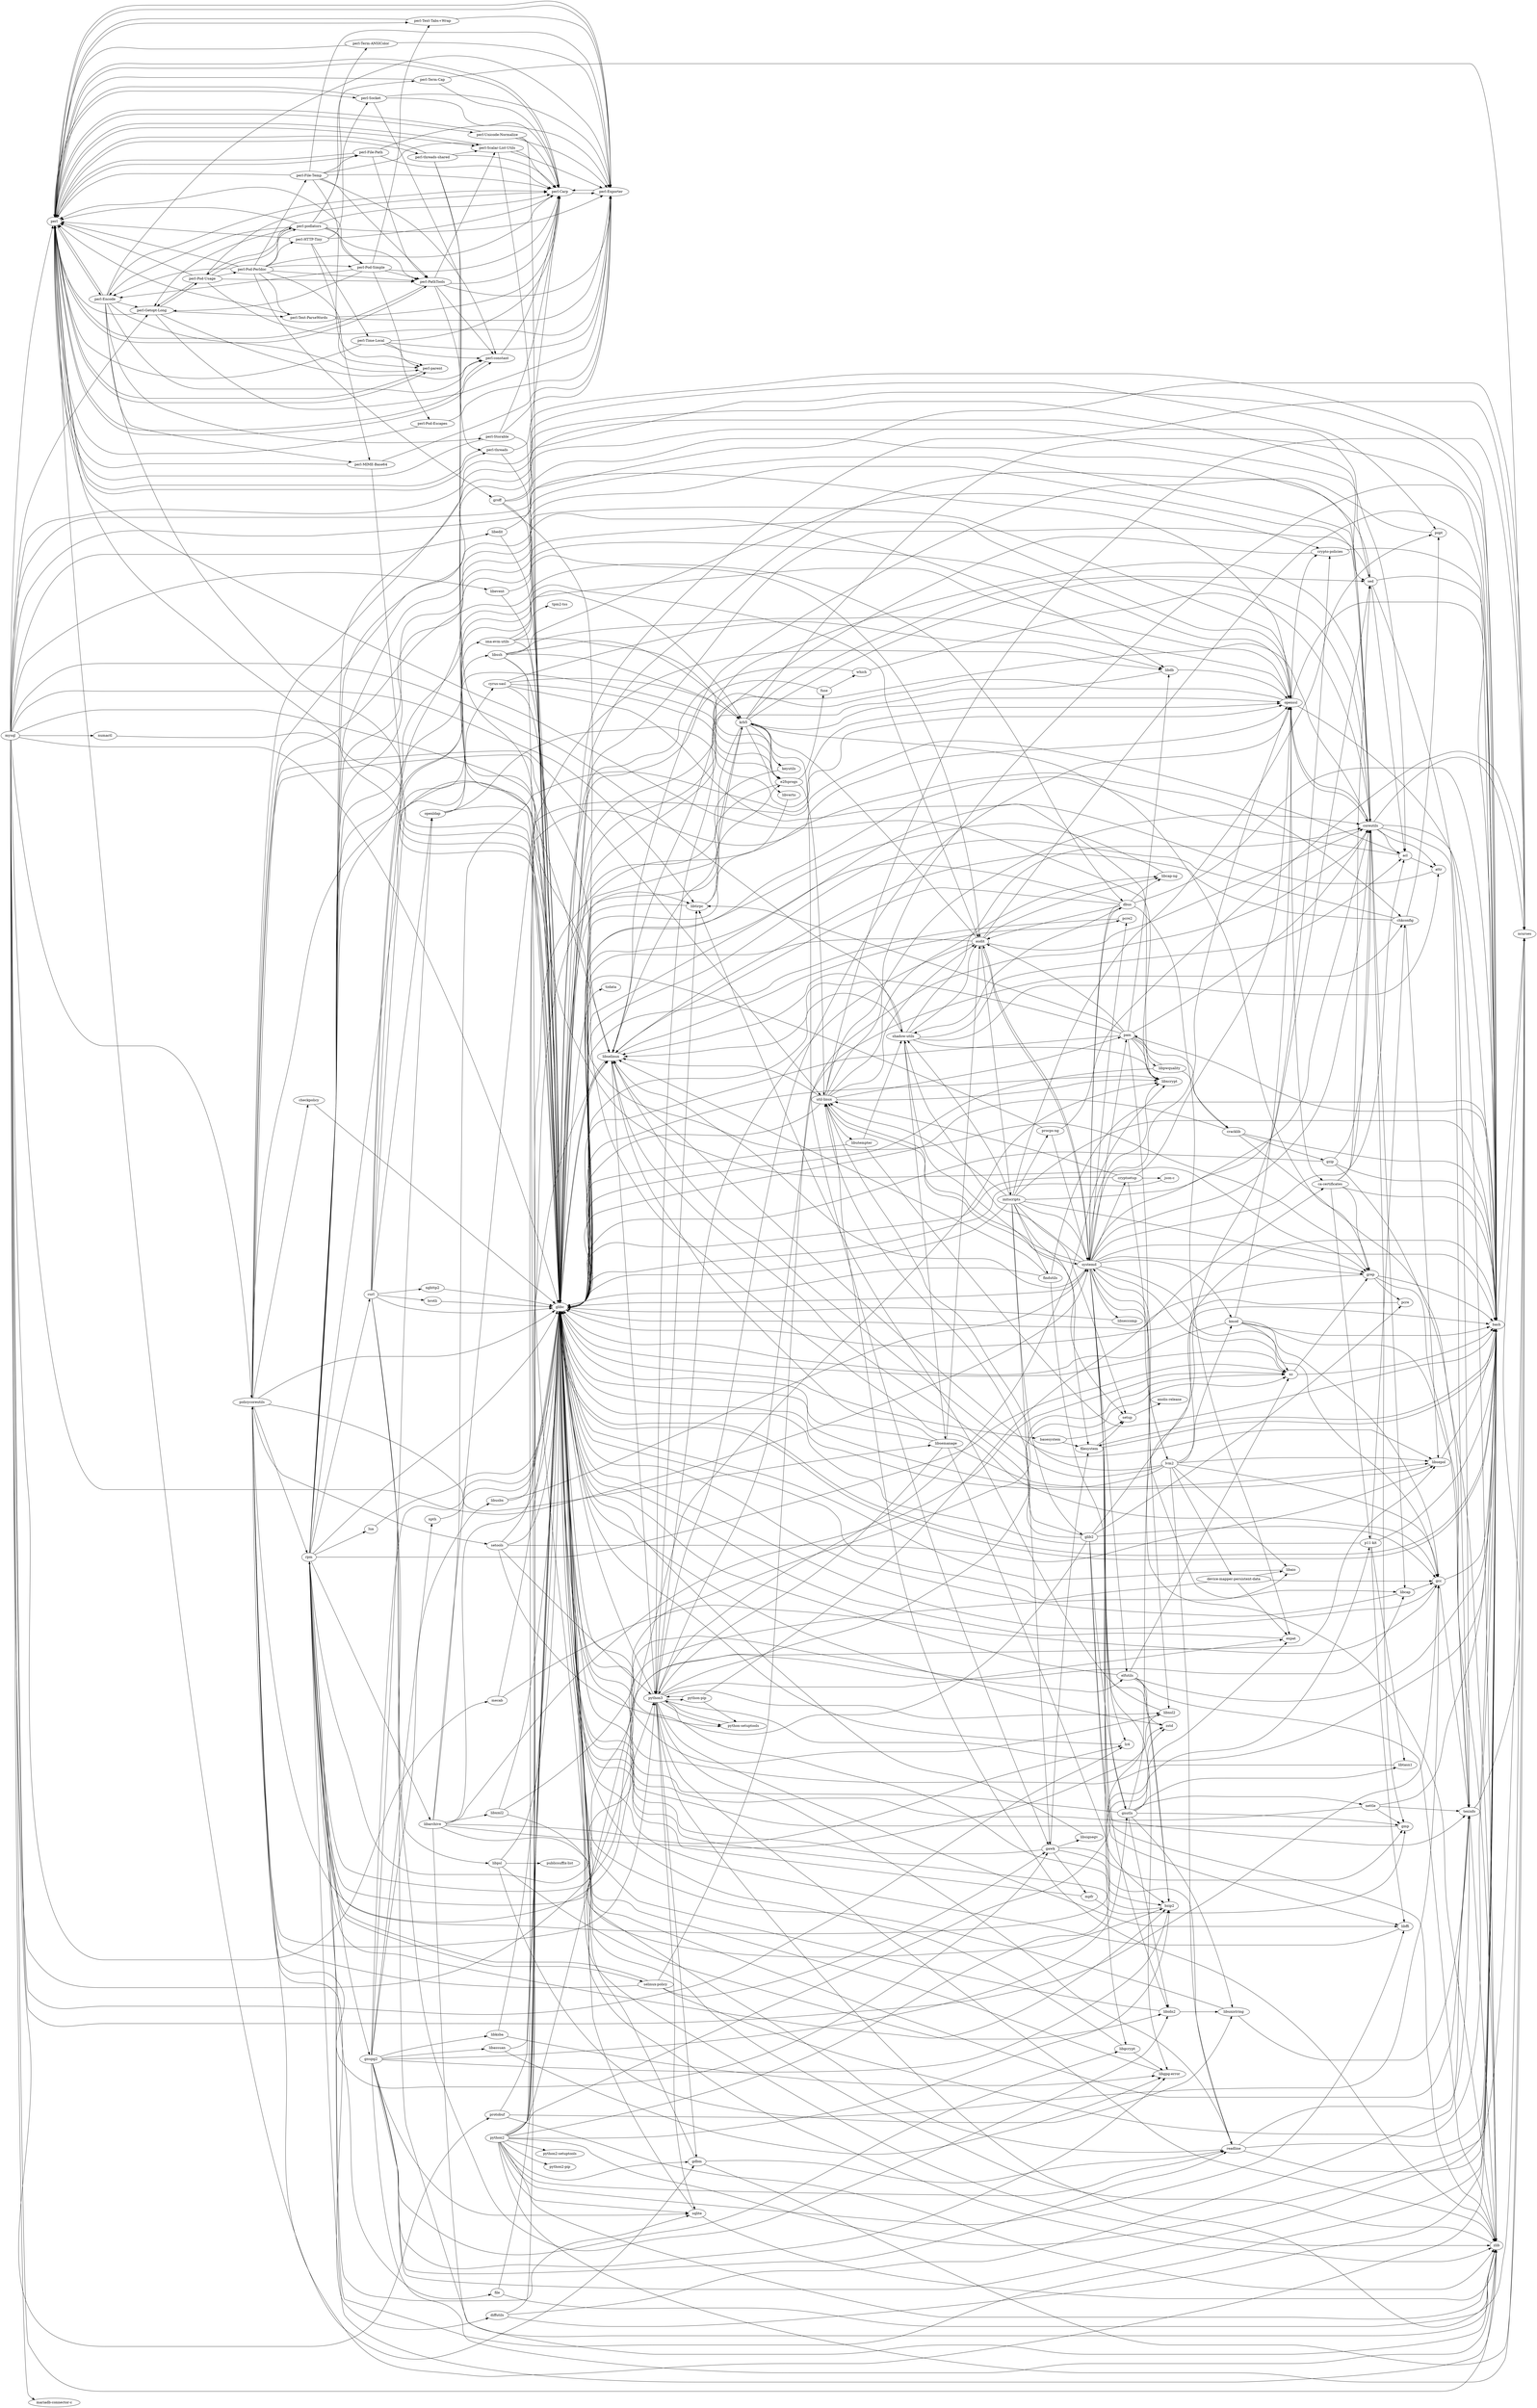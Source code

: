 digraph MyPicture {
	graph [rankdir=LR]
	perl
	perl -> "perl-Carp"
	perl -> "perl-Exporter"
	perl -> glibc
	perl -> "perl-PathTools"
	perl -> "perl-Socket"
	perl -> libxcrypt
	perl -> gdbm
	perl -> "perl-File-Path"
	perl -> "perl-Scalar-List-Utils"
	perl -> "perl-Text-Tabs+Wrap"
	perl -> "perl-Unicode-Normalize"
	perl -> "perl-constant"
	perl -> "perl-parent"
	perl -> "perl-threads"
	perl -> "perl-threads-shared"
	perl -> "perl-Encode"
	"perl-Carp"
	"perl-Carp" -> perl
	"perl-Carp" -> "perl-Exporter"
	"perl-Exporter"
	"perl-Exporter" -> perl
	"perl-Exporter" -> "perl-Carp"
	glibc
	glibc -> basesystem
	glibc -> bash
	glibc -> libselinux
	glibc -> tzdata
	"perl-PathTools"
	"perl-PathTools" -> perl
	"perl-PathTools" -> glibc
	"perl-PathTools" -> "perl-Carp"
	"perl-PathTools" -> "perl-Exporter"
	"perl-PathTools" -> "perl-Scalar-List-Utils"
	"perl-PathTools" -> "perl-constant"
	"perl-Socket"
	"perl-Socket" -> perl
	"perl-Socket" -> glibc
	"perl-Socket" -> "perl-Carp"
	"perl-Socket" -> "perl-Exporter"
	libxcrypt
	libxcrypt -> glibc
	gdbm
	gdbm -> ncurses
	gdbm -> readline
	gdbm -> glibc
	"perl-File-Path"
	"perl-File-Path" -> perl
	"perl-File-Path" -> "perl-Carp"
	"perl-File-Path" -> "perl-PathTools"
	"perl-File-Path" -> "perl-Exporter"
	"perl-Scalar-List-Utils"
	"perl-Scalar-List-Utils" -> perl
	"perl-Scalar-List-Utils" -> glibc
	"perl-Scalar-List-Utils" -> "perl-Carp"
	"perl-Scalar-List-Utils" -> "perl-Exporter"
	"perl-Text-Tabs+Wrap"
	"perl-Text-Tabs+Wrap" -> perl
	"perl-Text-Tabs+Wrap" -> "perl-Exporter"
	"perl-Unicode-Normalize"
	"perl-Unicode-Normalize" -> perl
	"perl-Unicode-Normalize" -> glibc
	"perl-Unicode-Normalize" -> "perl-Carp"
	"perl-Unicode-Normalize" -> "perl-Exporter"
	"perl-constant"
	"perl-constant" -> perl
	"perl-constant" -> "perl-Carp"
	"perl-parent"
	"perl-parent" -> perl
	"perl-threads"
	"perl-threads" -> perl
	"perl-threads" -> glibc
	"perl-threads" -> "perl-Carp"
	"perl-threads-shared"
	"perl-threads-shared" -> perl
	"perl-threads-shared" -> glibc
	"perl-threads-shared" -> "perl-Carp"
	"perl-threads-shared" -> "perl-Scalar-List-Utils"
	"perl-threads-shared" -> "perl-threads"
	"perl-Encode"
	"perl-Encode" -> perl
	"perl-Encode" -> glibc
	"perl-Encode" -> "perl-Carp"
	"perl-Encode" -> "perl-Exporter"
	"perl-Encode" -> "perl-Getopt-Long"
	"perl-Encode" -> "perl-MIME-Base64"
	"perl-Encode" -> "perl-Storable"
	"perl-Encode" -> "perl-constant"
	"perl-Encode" -> "perl-parent"
	"perl-Getopt-Long"
	"perl-Getopt-Long" -> perl
	"perl-Getopt-Long" -> "perl-Exporter"
	"perl-Getopt-Long" -> "perl-Pod-Usage"
	"perl-Getopt-Long" -> "perl-Text-ParseWords"
	"perl-Getopt-Long" -> "perl-constant"
	"perl-MIME-Base64"
	"perl-MIME-Base64" -> perl
	"perl-MIME-Base64" -> glibc
	"perl-MIME-Base64" -> "perl-Exporter"
	"perl-Storable"
	"perl-Storable" -> perl
	"perl-Storable" -> glibc
	"perl-Storable" -> "perl-Carp"
	"perl-Storable" -> "perl-Exporter"
	"perl-Pod-Usage"
	"perl-Pod-Usage" -> perl
	"perl-Pod-Usage" -> "perl-Carp"
	"perl-Pod-Usage" -> "perl-Exporter"
	"perl-Pod-Usage" -> "perl-PathTools"
	"perl-Pod-Usage" -> "perl-Getopt-Long"
	"perl-Pod-Usage" -> "perl-podlators"
	"perl-Pod-Usage" -> "perl-Pod-Perldoc"
	"perl-Text-ParseWords"
	"perl-Text-ParseWords" -> perl
	"perl-Text-ParseWords" -> "perl-Carp"
	"perl-Text-ParseWords" -> "perl-Exporter"
	"perl-podlators"
	"perl-podlators" -> perl
	"perl-podlators" -> "perl-Carp"
	"perl-podlators" -> "perl-Encode"
	"perl-podlators" -> "perl-Exporter"
	"perl-podlators" -> "perl-PathTools"
	"perl-podlators" -> "perl-Getopt-Long"
	"perl-podlators" -> "perl-Pod-Simple"
	"perl-podlators" -> "perl-Pod-Usage"
	"perl-podlators" -> "perl-Term-ANSIColor"
	"perl-podlators" -> "perl-Term-Cap"
	"perl-Pod-Perldoc"
	"perl-Pod-Perldoc" -> perl
	"perl-Pod-Perldoc" -> groff
	"perl-Pod-Perldoc" -> "perl-Carp"
	"perl-Pod-Perldoc" -> "perl-Encode"
	"perl-Pod-Perldoc" -> "perl-PathTools"
	"perl-Pod-Perldoc" -> "perl-File-Temp"
	"perl-Pod-Perldoc" -> "perl-HTTP-Tiny"
	"perl-Pod-Perldoc" -> "perl-podlators"
	"perl-Pod-Perldoc" -> "perl-Pod-Simple"
	"perl-Pod-Perldoc" -> "perl-Text-ParseWords"
	"perl-Pod-Perldoc" -> "perl-parent"
	groff
	groff -> bash
	groff -> sed
	groff -> gcc
	groff -> glibc
	"perl-File-Temp"
	"perl-File-Temp" -> perl
	"perl-File-Temp" -> "perl-Carp"
	"perl-File-Temp" -> "perl-PathTools"
	"perl-File-Temp" -> "perl-Exporter"
	"perl-File-Temp" -> "perl-File-Path"
	"perl-File-Temp" -> "perl-Scalar-List-Utils"
	"perl-File-Temp" -> "perl-constant"
	"perl-File-Temp" -> "perl-parent"
	"perl-HTTP-Tiny"
	"perl-HTTP-Tiny" -> perl
	"perl-HTTP-Tiny" -> "perl-Carp"
	"perl-HTTP-Tiny" -> "perl-MIME-Base64"
	"perl-HTTP-Tiny" -> "perl-Socket"
	"perl-HTTP-Tiny" -> "perl-Time-Local"
	"perl-Pod-Simple"
	"perl-Pod-Simple" -> perl
	"perl-Pod-Simple" -> "perl-Carp"
	"perl-Pod-Simple" -> "perl-PathTools"
	"perl-Pod-Simple" -> "perl-Encode"
	"perl-Pod-Simple" -> "perl-Getopt-Long"
	"perl-Pod-Simple" -> "perl-Pod-Escapes"
	"perl-Pod-Simple" -> "perl-Text-Tabs+Wrap"
	"perl-Pod-Escapes"
	"perl-Pod-Escapes" -> perl
	"perl-Pod-Escapes" -> "perl-Exporter"
	"perl-Time-Local"
	"perl-Time-Local" -> perl
	"perl-Time-Local" -> "perl-Carp"
	"perl-Time-Local" -> "perl-Exporter"
	"perl-Time-Local" -> "perl-constant"
	"perl-Time-Local" -> "perl-parent"
	bash
	bash -> filesystem
	bash -> glibc
	bash -> ncurses
	sed
	sed -> bash
	sed -> texinfo
	sed -> acl
	sed -> libselinux
	sed -> glibc
	gcc
	gcc -> bash
	gcc -> texinfo
	gcc -> glibc
	texinfo
	texinfo -> bash
	texinfo -> ncurses
	texinfo -> zlib
	texinfo -> glibc
	ncurses
	ncurses -> glibc
	zlib
	zlib -> glibc
	acl
	acl -> glibc
	acl -> attr
	libselinux
	libselinux -> glibc
	libselinux -> pcre2
	libselinux -> libsepol
	libselinux -> python3
	pcre2
	pcre2 -> glibc
	libsepol
	libsepol -> bash
	libsepol -> glibc
	python3
	python3 -> bash
	python3 -> chkconfig
	python3 -> openssl
	python3 -> glibc
	python3 -> "python-setuptools"
	python3 -> "python-pip"
	python3 -> gdbm
	python3 -> bzip2
	python3 -> libxcrypt
	python3 -> expat
	python3 -> libffi
	python3 -> xz
	python3 -> ncurses
	python3 -> libnsl2
	python3 -> readline
	python3 -> sqlite
	python3 -> libtirpc
	python3 -> zlib
	chkconfig
	chkconfig -> popt
	chkconfig -> libselinux
	chkconfig -> libsepol
	chkconfig -> glibc
	openssl
	openssl -> bash
	openssl -> coreutils
	openssl -> glibc
	openssl -> zlib
	openssl -> "ca-certificates"
	openssl -> "crypto-policies"
	"python-setuptools"
	"python-setuptools" -> python3
	"python-pip"
	"python-pip" -> "ca-certificates"
	"python-pip" -> "python-setuptools"
	"python-pip" -> python3
	bzip2
	bzip2 -> glibc
	expat
	expat -> glibc
	libffi
	libffi -> glibc
	xz
	xz -> bash
	xz -> grep
	xz -> glibc
	libnsl2
	libnsl2 -> glibc
	libnsl2 -> libtirpc
	readline
	readline -> bash
	readline -> glibc
	readline -> texinfo
	readline -> ncurses
	sqlite
	sqlite -> glibc
	sqlite -> zlib
	libtirpc
	libtirpc -> glibc
	libtirpc -> e2fsprogs
	libtirpc -> krb5
	e2fsprogs
	e2fsprogs -> "util-linux"
	e2fsprogs -> glibc
	e2fsprogs -> fuse
	krb5
	krb5 -> bash
	krb5 -> coreutils
	krb5 -> gawk
	krb5 -> grep
	krb5 -> keyutils
	krb5 -> e2fsprogs
	krb5 -> openssl
	krb5 -> glibc
	krb5 -> libselinux
	krb5 -> libverto
	krb5 -> sed
	coreutils
	coreutils -> acl
	coreutils -> attr
	coreutils -> libcap
	coreutils -> openssl
	coreutils -> gmp
	coreutils -> glibc
	coreutils -> libselinux
	coreutils -> ncurses
	coreutils -> bash
	coreutils -> texinfo
	gawk
	gawk -> filesystem
	gawk -> glibc
	gawk -> gmp
	gawk -> mpfr
	gawk -> readline
	gawk -> libsigsegv
	grep
	grep -> bash
	grep -> texinfo
	grep -> pcre
	grep -> glibc
	keyutils
	keyutils -> glibc
	libverto
	libverto -> glibc
	pcre
	pcre -> glibc
	filesystem
	filesystem -> bash
	filesystem -> setup
	gmp
	gmp -> glibc
	mpfr
	mpfr -> glibc
	mpfr -> gmp
	libsigsegv
	libsigsegv -> glibc
	setup
	setup -> "anolis-release"
	"anolis-release"
	attr
	attr -> glibc
	libcap
	libcap -> gcc
	libcap -> glibc
	"util-linux"
	"util-linux" -> bash
	"util-linux" -> glibc
	"util-linux" -> coreutils
	"util-linux" -> libselinux
	"util-linux" -> pam
	"util-linux" -> audit
	"util-linux" -> "libcap-ng"
	"util-linux" -> libxcrypt
	"util-linux" -> ncurses
	"util-linux" -> systemd
	"util-linux" -> libutempter
	"util-linux" -> zlib
	fuse
	fuse -> glibc
	fuse -> which
	which
	which -> coreutils
	which -> glibc
	pam
	pam -> bash
	pam -> glibc
	pam -> audit
	pam -> coreutils
	pam -> cracklib
	pam -> libxcrypt
	pam -> libdb
	pam -> libnsl2
	pam -> libpwquality
	pam -> libselinux
	pam -> libtirpc
	audit
	audit -> bash
	audit -> coreutils
	audit -> glibc
	audit -> initscripts
	audit -> "libcap-ng"
	audit -> krb5
	audit -> systemd
	audit -> python3
	"libcap-ng"
	"libcap-ng" -> glibc
	systemd
	systemd -> bash
	systemd -> glibc
	systemd -> "shadow-utils"
	systemd -> acl
	systemd -> coreutils
	systemd -> dbus
	systemd -> grep
	systemd -> audit
	systemd -> "util-linux"
	systemd -> bzip2
	systemd -> libcap
	systemd -> libxcrypt
	systemd -> cryptsetup
	systemd -> elfutils
	systemd -> gcc
	systemd -> libgcrypt
	systemd -> gnutls
	systemd -> "libgpg-error"
	systemd -> libidn2
	systemd -> kmod
	systemd -> lz4
	systemd -> xz
	systemd -> pam
	systemd -> pcre2
	systemd -> libseccomp
	systemd -> libselinux
	systemd -> zlib
	systemd -> openssl
	systemd -> sed
	libutempter
	libutempter -> bash
	libutempter -> glibc
	libutempter -> "shadow-utils"
	"shadow-utils"
	"shadow-utils" -> audit
	"shadow-utils" -> coreutils
	"shadow-utils" -> glibc
	"shadow-utils" -> acl
	"shadow-utils" -> attr
	"shadow-utils" -> libxcrypt
	"shadow-utils" -> libselinux
	"shadow-utils" -> libsemanage
	"shadow-utils" -> setup
	libsemanage
	libsemanage -> audit
	libsemanage -> bzip2
	libsemanage -> libselinux
	libsemanage -> libsepol
	libsemanage -> glibc
	libsemanage -> python3
	dbus
	dbus -> systemd
	dbus -> bash
	dbus -> "shadow-utils"
	dbus -> audit
	dbus -> "libcap-ng"
	dbus -> expat
	dbus -> glibc
	dbus -> libselinux
	cryptsetup
	cryptsetup -> glibc
	cryptsetup -> "util-linux"
	cryptsetup -> openssl
	cryptsetup -> lvm2
	cryptsetup -> "json-c"
	elfutils
	elfutils -> bash
	elfutils -> glibc
	elfutils -> zlib
	elfutils -> bzip2
	elfutils -> xz
	elfutils -> zstd
	libgcrypt
	libgcrypt -> glibc
	libgcrypt -> "libgpg-error"
	gnutls
	gnutls -> "crypto-policies"
	gnutls -> glibc
	gnutls -> gmp
	gnutls -> nettle
	gnutls -> libidn2
	gnutls -> "p11-kit"
	gnutls -> libtasn1
	gnutls -> libunistring
	"libgpg-error"
	"libgpg-error" -> glibc
	libidn2
	libidn2 -> libunistring
	libidn2 -> glibc
	kmod
	kmod -> bash
	kmod -> glibc
	kmod -> openssl
	kmod -> gcc
	kmod -> xz
	kmod -> zlib
	lz4
	lz4 -> glibc
	libseccomp
	libseccomp -> glibc
	libunistring
	libunistring -> texinfo
	libunistring -> glibc
	"crypto-policies"
	"crypto-policies" -> bash
	"crypto-policies" -> python3
	nettle
	nettle -> bash
	nettle -> glibc
	nettle -> texinfo
	nettle -> gmp
	"p11-kit"
	"p11-kit" -> glibc
	"p11-kit" -> libffi
	"p11-kit" -> bash
	"p11-kit" -> chkconfig
	"p11-kit" -> libtasn1
	libtasn1
	libtasn1 -> glibc
	zstd
	zstd -> glibc
	lvm2
	lvm2 -> bash
	lvm2 -> glibc
	lvm2 -> libselinux
	lvm2 -> libsepol
	lvm2 -> systemd
	lvm2 -> "util-linux"
	lvm2 -> gcc
	lvm2 -> "device-mapper-persistent-data"
	lvm2 -> libaio
	lvm2 -> readline
	lvm2 -> kmod
	"json-c"
	"json-c" -> glibc
	"device-mapper-persistent-data"
	"device-mapper-persistent-data" -> expat
	"device-mapper-persistent-data" -> glibc
	"device-mapper-persistent-data" -> libaio
	"device-mapper-persistent-data" -> gcc
	libaio
	libaio -> glibc
	initscripts
	initscripts -> bash
	initscripts -> coreutils
	initscripts -> filesystem
	initscripts -> findutils
	initscripts -> gawk
	initscripts -> grep
	initscripts -> glib2
	initscripts -> popt
	initscripts -> "procps-ng"
	initscripts -> glibc
	initscripts -> setup
	initscripts -> "shadow-utils"
	initscripts -> systemd
	initscripts -> "util-linux"
	findutils
	findutils -> bash
	findutils -> texinfo
	findutils -> glibc
	findutils -> libselinux
	glib2
	glib2 -> bash
	glib2 -> glibc
	glib2 -> libffi
	glib2 -> gcc
	glib2 -> gnutls
	glib2 -> "util-linux"
	glib2 -> pcre
	glib2 -> libselinux
	glib2 -> zlib
	popt
	popt -> glibc
	"procps-ng"
	"procps-ng" -> glibc
	"procps-ng" -> ncurses
	"procps-ng" -> systemd
	cracklib
	cracklib -> bash
	cracklib -> glibc
	cracklib -> gzip
	cracklib -> zlib
	libdb
	libdb -> glibc
	libdb -> openssl
	libpwquality
	libpwquality -> cracklib
	libpwquality -> pam
	libpwquality -> glibc
	gzip
	gzip -> bash
	gzip -> texinfo
	gzip -> coreutils
	gzip -> glibc
	"ca-certificates"
	"ca-certificates" -> bash
	"ca-certificates" -> coreutils
	"ca-certificates" -> grep
	"ca-certificates" -> "p11-kit"
	"ca-certificates" -> sed
	"perl-Term-ANSIColor"
	"perl-Term-ANSIColor" -> perl
	"perl-Term-ANSIColor" -> "perl-Exporter"
	"perl-Term-Cap"
	"perl-Term-Cap" -> ncurses
	"perl-Term-Cap" -> perl
	"perl-Term-Cap" -> "perl-Carp"
	basesystem
	basesystem -> filesystem
	basesystem -> setup
	tzdata
	libedit
	libedit -> ncurses
	libedit -> glibc
	"cyrus-sasl"
	"cyrus-sasl" -> glibc
	"cyrus-sasl" -> e2fsprogs
	"cyrus-sasl" -> libxcrypt
	"cyrus-sasl" -> libdb
	"cyrus-sasl" -> krb5
	"publicsuffix-list"
	libssh
	libssh -> "crypto-policies"
	libssh -> glibc
	libssh -> e2fsprogs
	libssh -> openssl
	libssh -> krb5
	libssh -> zlib
	libpsl
	libpsl -> libidn2
	libpsl -> libunistring
	libpsl -> "publicsuffix-list"
	libpsl -> glibc
	nghttp2
	nghttp2 -> glibc
	openldap
	openldap -> openssl
	openldap -> glibc
	openldap -> "cyrus-sasl"
	brotli
	brotli -> glibc
	curl
	curl -> glibc
	curl -> openssl
	curl -> zlib
	curl -> brotli
	curl -> e2fsprogs
	curl -> krb5
	curl -> libidn2
	curl -> openldap
	curl -> nghttp2
	curl -> libpsl
	curl -> libssh
	libxml2
	libxml2 -> glibc
	libxml2 -> xz
	libxml2 -> zlib
	rpm
	rpm -> acl
	rpm -> audit
	rpm -> bzip2
	rpm -> libcap
	rpm -> openssl
	rpm -> libdb
	rpm -> glibc
	rpm -> elfutils
	rpm -> "ima-evm-utils"
	rpm -> lua
	rpm -> xz
	rpm -> file
	rpm -> popt
	rpm -> python3
	rpm -> sqlite
	rpm -> zlib
	rpm -> zstd
	rpm -> bash
	rpm -> coreutils
	rpm -> curl
	rpm -> libarchive
	rpm -> gnupg2
	rpm -> libselinux
	rpm -> "selinux-policy"
	rpm -> dbus
	"ima-evm-utils"
	"ima-evm-utils" -> openssl
	"ima-evm-utils" -> keyutils
	"ima-evm-utils" -> "tpm2-tss"
	"ima-evm-utils" -> glibc
	lua
	lua -> glibc
	file
	file -> zlib
	file -> glibc
	libarchive
	libarchive -> acl
	libarchive -> bzip2
	libarchive -> openssl
	libarchive -> lz4
	libarchive -> xz
	libarchive -> libxml2
	libarchive -> zlib
	libarchive -> zstd
	libarchive -> glibc
	gnupg2
	gnupg2 -> bash
	gnupg2 -> libassuan
	gnupg2 -> bzip2
	gnupg2 -> glibc
	gnupg2 -> libgcrypt
	gnupg2 -> gnutls
	gnupg2 -> "libgpg-error"
	gnupg2 -> libksba
	gnupg2 -> openldap
	gnupg2 -> npth
	gnupg2 -> readline
	gnupg2 -> sqlite
	gnupg2 -> libusbx
	gnupg2 -> zlib
	"selinux-policy"
	"selinux-policy" -> gawk
	"selinux-policy" -> bash
	"selinux-policy" -> coreutils
	"selinux-policy" -> policycoreutils
	"selinux-policy" -> rpm
	policycoreutils
	policycoreutils -> bash
	policycoreutils -> coreutils
	policycoreutils -> diffutils
	policycoreutils -> gawk
	policycoreutils -> grep
	policycoreutils -> audit
	policycoreutils -> libselinux
	policycoreutils -> libsemanage
	policycoreutils -> libsepol
	policycoreutils -> rpm
	policycoreutils -> glibc
	policycoreutils -> sed
	policycoreutils -> "util-linux"
	policycoreutils -> python3
	policycoreutils -> checkpolicy
	policycoreutils -> setools
	diffutils
	diffutils -> bash
	diffutils -> glibc
	diffutils -> texinfo
	checkpolicy
	checkpolicy -> glibc
	setools
	setools -> glibc
	setools -> python3
	setools -> libselinux
	setools -> libsepol
	setools -> "python-setuptools"
	libassuan
	libassuan -> "libgpg-error"
	libassuan -> glibc
	libksba
	libksba -> "libgpg-error"
	libksba -> glibc
	npth
	npth -> glibc
	libusbx
	libusbx -> glibc
	libusbx -> systemd
	"tpm2-tss"
	"python2-setuptools"
	"python2-pip"
	python2
	python2 -> bash
	python2 -> chkconfig
	python2 -> glibc
	python2 -> expat
	python2 -> gdbm
	python2 -> bzip2
	python2 -> libxcrypt
	python2 -> openssl
	python2 -> libdb
	python2 -> libffi
	python2 -> ncurses
	python2 -> libnsl2
	python2 -> readline
	python2 -> sqlite
	python2 -> libtirpc
	python2 -> zlib
	python2 -> "python2-pip"
	python2 -> "python2-setuptools"
	mysql
	mysql -> bash
	mysql -> coreutils
	mysql -> grep
	mysql -> openssl
	mysql -> glibc
	mysql -> libedit
	mysql -> gcc
	mysql -> lz4
	mysql -> zlib
	mysql -> "mariadb-connector-c"
	mysql -> perl
	mysql -> "shadow-utils"
	mysql -> libaio
	mysql -> libevent
	mysql -> mecab
	mysql -> numactl
	mysql -> protobuf
	mysql -> libtirpc
	mysql -> "perl-Getopt-Long"
	mysql -> policycoreutils
	mysql -> systemd
	"mariadb-connector-c"
	libevent
	libevent -> openssl
	libevent -> glibc
	mecab
	mecab -> glibc
	mecab -> gcc
	numactl
	numactl -> glibc
	protobuf
	protobuf -> glibc
	protobuf -> gcc
	protobuf -> zlib
}

